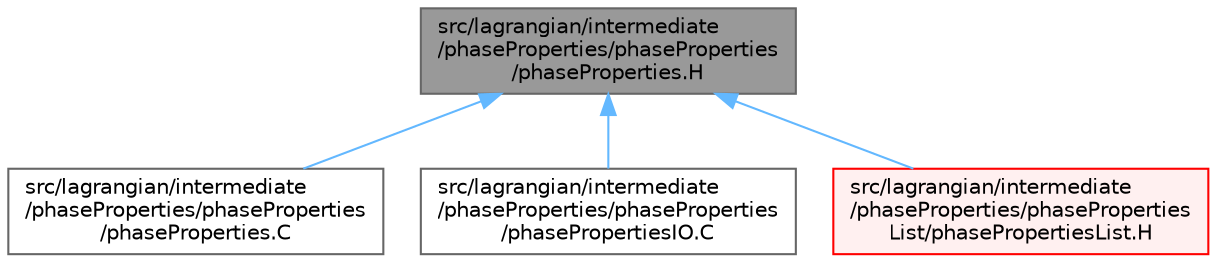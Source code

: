 digraph "src/lagrangian/intermediate/phaseProperties/phaseProperties/phaseProperties.H"
{
 // LATEX_PDF_SIZE
  bgcolor="transparent";
  edge [fontname=Helvetica,fontsize=10,labelfontname=Helvetica,labelfontsize=10];
  node [fontname=Helvetica,fontsize=10,shape=box,height=0.2,width=0.4];
  Node1 [id="Node000001",label="src/lagrangian/intermediate\l/phaseProperties/phaseProperties\l/phaseProperties.H",height=0.2,width=0.4,color="gray40", fillcolor="grey60", style="filled", fontcolor="black",tooltip=" "];
  Node1 -> Node2 [id="edge1_Node000001_Node000002",dir="back",color="steelblue1",style="solid",tooltip=" "];
  Node2 [id="Node000002",label="src/lagrangian/intermediate\l/phaseProperties/phaseProperties\l/phaseProperties.C",height=0.2,width=0.4,color="grey40", fillcolor="white", style="filled",URL="$phaseProperties_8C.html",tooltip=" "];
  Node1 -> Node3 [id="edge2_Node000001_Node000003",dir="back",color="steelblue1",style="solid",tooltip=" "];
  Node3 [id="Node000003",label="src/lagrangian/intermediate\l/phaseProperties/phaseProperties\l/phasePropertiesIO.C",height=0.2,width=0.4,color="grey40", fillcolor="white", style="filled",URL="$phasePropertiesIO_8C.html",tooltip=" "];
  Node1 -> Node4 [id="edge3_Node000001_Node000004",dir="back",color="steelblue1",style="solid",tooltip=" "];
  Node4 [id="Node000004",label="src/lagrangian/intermediate\l/phaseProperties/phaseProperties\lList/phasePropertiesList.H",height=0.2,width=0.4,color="red", fillcolor="#FFF0F0", style="filled",URL="$phasePropertiesList_8H.html",tooltip=" "];
}
